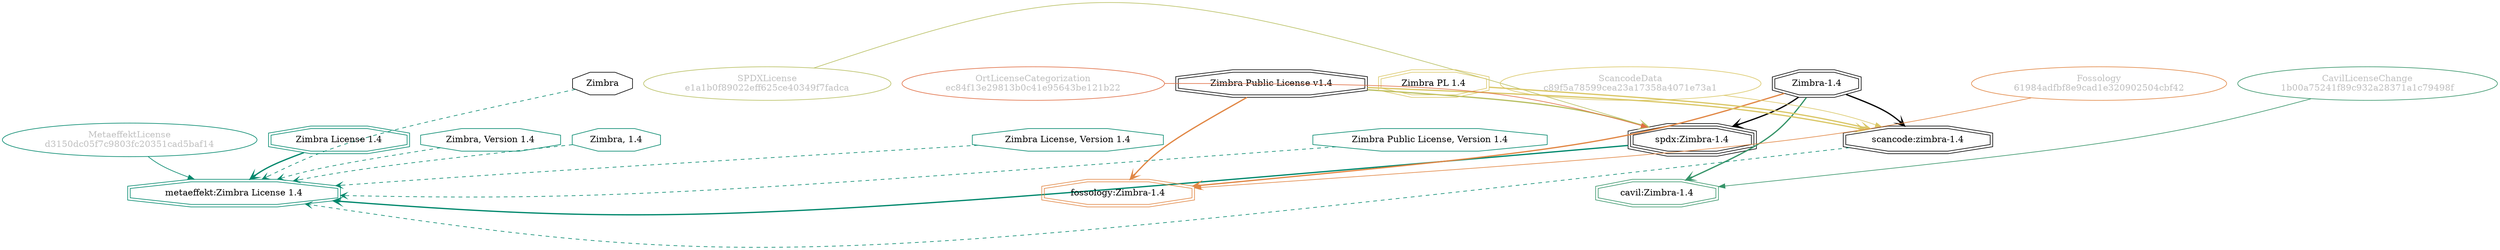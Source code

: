 strict digraph {
    node [shape=box];
    graph [splines=curved];
    4458 [label="SPDXLicense\ne1a1b0f89022eff625ce40349f7fadca"
         ,fontcolor=gray
         ,color="#b8bf62"
         ,fillcolor="beige;1"
         ,shape=ellipse];
    4459 [label="spdx:Zimbra-1.4"
         ,shape=tripleoctagon];
    4460 [label="Zimbra-1.4"
         ,shape=doubleoctagon];
    4461 [label="Zimbra Public License v1.4"
         ,shape=doubleoctagon];
    10645 [label=Zimbra
          ,shape=octagon];
    25763 [label="ScancodeData\nc89f5a78599cea23a17358a4071e73a1"
          ,fontcolor=gray
          ,color="#dac767"
          ,fillcolor="beige;1"
          ,shape=ellipse];
    25764 [label="scancode:zimbra-1.4"
          ,shape=doubleoctagon];
    25765 [label="Zimbra PL 1.4"
          ,color="#dac767"
          ,shape=doubleoctagon];
    28027 [label="Fossology\n61984adfbf8e9cad1e320902504cbf42"
          ,fontcolor=gray
          ,color="#e18745"
          ,fillcolor="beige;1"
          ,shape=ellipse];
    28028 [label="fossology:Zimbra-1.4"
          ,color="#e18745"
          ,shape=doubleoctagon];
    35276 [label="OrtLicenseCategorization\nec84f13e29813b0c41e95643be121b22"
          ,fontcolor=gray
          ,color="#e06f45"
          ,fillcolor="beige;1"
          ,shape=ellipse];
    38170 [label="CavilLicenseChange\n1b00a75241f89c932a28371a1c79498f"
          ,fontcolor=gray
          ,color="#379469"
          ,fillcolor="beige;1"
          ,shape=ellipse];
    38171 [label="cavil:Zimbra-1.4"
          ,color="#379469"
          ,shape=doubleoctagon];
    49866 [label="MetaeffektLicense\nd3150dc05f7c9803fc20351cad5baf14"
          ,fontcolor=gray
          ,color="#00876c"
          ,fillcolor="beige;1"
          ,shape=ellipse];
    49867 [label="metaeffekt:Zimbra License 1.4"
          ,color="#00876c"
          ,shape=doubleoctagon];
    49868 [label="Zimbra License 1.4"
          ,color="#00876c"
          ,shape=doubleoctagon];
    49869 [label="Zimbra, Version 1.4"
          ,color="#00876c"
          ,shape=octagon];
    49870 [label="Zimbra, 1.4"
          ,color="#00876c"
          ,shape=octagon];
    49871 [label="Zimbra License, Version 1.4"
          ,color="#00876c"
          ,shape=octagon];
    49872 [label="Zimbra Public License, Version 1.4"
          ,color="#00876c"
          ,shape=octagon];
    4458 -> 4459 [weight=0.5
                 ,color="#b8bf62"];
    4459 -> 49867 [style=bold
                  ,arrowhead=vee
                  ,weight=0.7
                  ,color="#00876c"];
    4460 -> 4459 [style=bold
                 ,arrowhead=vee
                 ,weight=0.7];
    4460 -> 25764 [style=bold
                  ,arrowhead=vee
                  ,weight=0.7];
    4460 -> 28028 [style=bold
                  ,arrowhead=vee
                  ,weight=0.7
                  ,color="#e18745"];
    4460 -> 38171 [style=bold
                  ,arrowhead=vee
                  ,weight=0.7
                  ,color="#379469"];
    4460 -> 38171 [style=bold
                  ,arrowhead=vee
                  ,weight=0.7
                  ,color="#379469"];
    4461 -> 4459 [style=bold
                 ,arrowhead=vee
                 ,weight=0.7
                 ,color="#b8bf62"];
    4461 -> 25764 [style=bold
                  ,arrowhead=vee
                  ,weight=0.7
                  ,color="#dac767"];
    4461 -> 28028 [style=bold
                  ,arrowhead=vee
                  ,weight=0.7
                  ,color="#e18745"];
    10645 -> 49867 [style=dashed
                   ,arrowhead=vee
                   ,weight=0.5
                   ,color="#00876c"];
    25763 -> 25764 [weight=0.5
                   ,color="#dac767"];
    25764 -> 49867 [style=dashed
                   ,arrowhead=vee
                   ,weight=0.5
                   ,color="#00876c"];
    25765 -> 25764 [style=bold
                   ,arrowhead=vee
                   ,weight=0.7
                   ,color="#dac767"];
    28027 -> 28028 [weight=0.5
                   ,color="#e18745"];
    35276 -> 4459 [weight=0.5
                  ,color="#e06f45"];
    38170 -> 38171 [weight=0.5
                   ,color="#379469"];
    49866 -> 49867 [weight=0.5
                   ,color="#00876c"];
    49868 -> 49867 [style=bold
                   ,arrowhead=vee
                   ,weight=0.7
                   ,color="#00876c"];
    49868 -> 49867 [style=bold
                   ,arrowhead=vee
                   ,weight=0.7
                   ,color="#00876c"];
    49869 -> 49867 [style=dashed
                   ,arrowhead=vee
                   ,weight=0.5
                   ,color="#00876c"];
    49870 -> 49867 [style=dashed
                   ,arrowhead=vee
                   ,weight=0.5
                   ,color="#00876c"];
    49871 -> 49867 [style=dashed
                   ,arrowhead=vee
                   ,weight=0.5
                   ,color="#00876c"];
    49872 -> 49867 [style=dashed
                   ,arrowhead=vee
                   ,weight=0.5
                   ,color="#00876c"];
}
